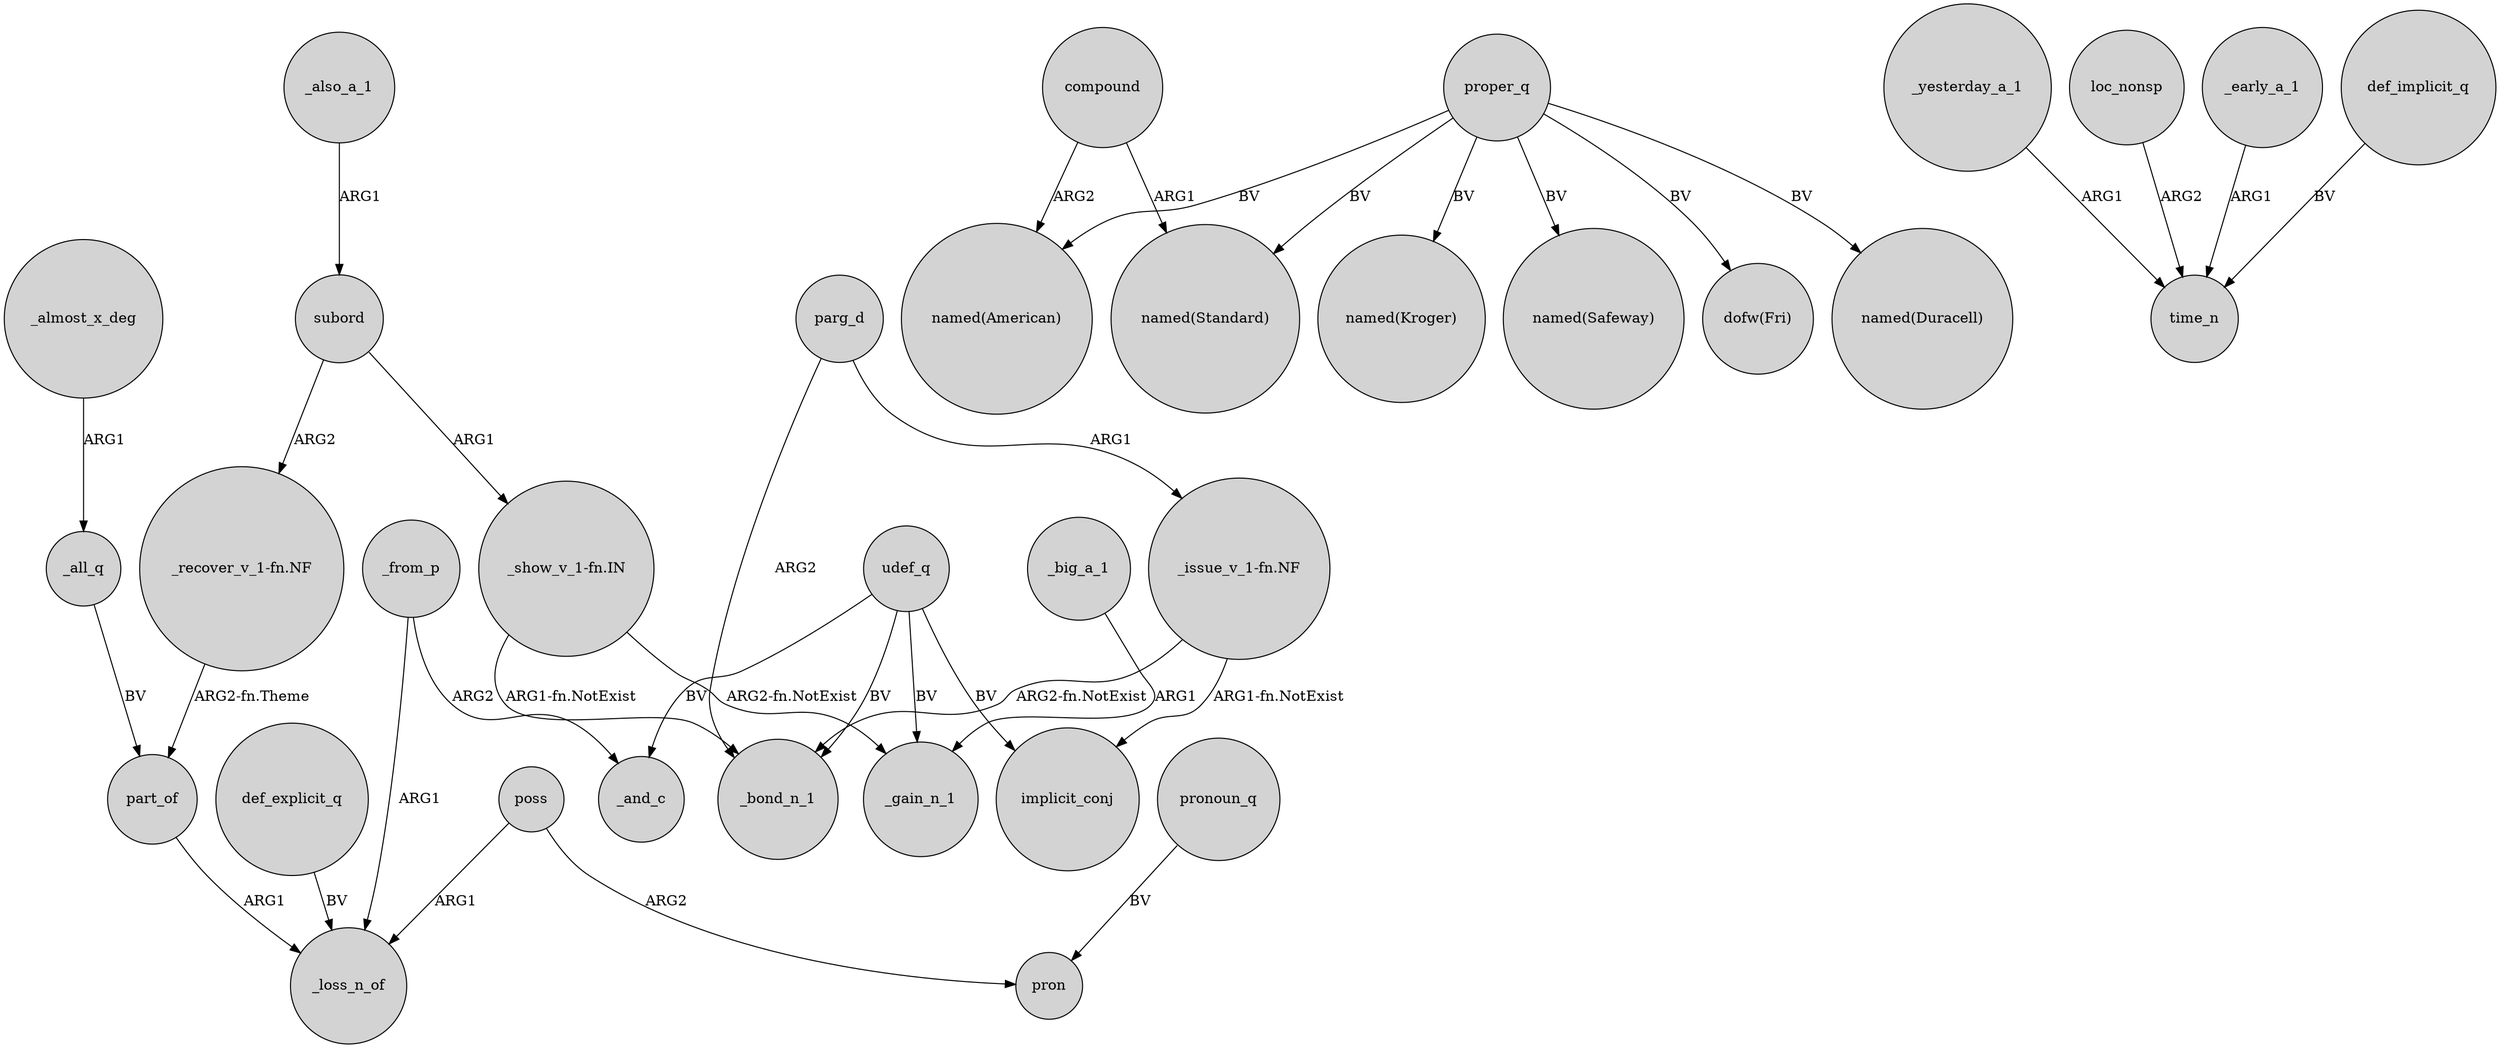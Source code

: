 digraph {
	node [shape=circle style=filled]
	part_of -> _loss_n_of [label=ARG1]
	subord -> "_show_v_1-fn.IN" [label=ARG1]
	_from_p -> _loss_n_of [label=ARG1]
	proper_q -> "dofw(Fri)" [label=BV]
	_yesterday_a_1 -> time_n [label=ARG1]
	_almost_x_deg -> _all_q [label=ARG1]
	_all_q -> part_of [label=BV]
	poss -> pron [label=ARG2]
	proper_q -> "named(American)" [label=BV]
	parg_d -> _bond_n_1 [label=ARG2]
	udef_q -> _gain_n_1 [label=BV]
	def_explicit_q -> _loss_n_of [label=BV]
	compound -> "named(Standard)" [label=ARG1]
	"_show_v_1-fn.IN" -> _bond_n_1 [label="ARG1-fn.NotExist"]
	proper_q -> "named(Standard)" [label=BV]
	poss -> _loss_n_of [label=ARG1]
	udef_q -> implicit_conj [label=BV]
	subord -> "_recover_v_1-fn.NF" [label=ARG2]
	compound -> "named(American)" [label=ARG2]
	loc_nonsp -> time_n [label=ARG2]
	"_issue_v_1-fn.NF" -> implicit_conj [label="ARG1-fn.NotExist"]
	pronoun_q -> pron [label=BV]
	udef_q -> _bond_n_1 [label=BV]
	parg_d -> "_issue_v_1-fn.NF" [label=ARG1]
	_big_a_1 -> _gain_n_1 [label=ARG1]
	"_issue_v_1-fn.NF" -> _bond_n_1 [label="ARG2-fn.NotExist"]
	_also_a_1 -> subord [label=ARG1]
	proper_q -> "named(Duracell)" [label=BV]
	proper_q -> "named(Kroger)" [label=BV]
	proper_q -> "named(Safeway)" [label=BV]
	"_recover_v_1-fn.NF" -> part_of [label="ARG2-fn.Theme"]
	_early_a_1 -> time_n [label=ARG1]
	"_show_v_1-fn.IN" -> _gain_n_1 [label="ARG2-fn.NotExist"]
	_from_p -> _and_c [label=ARG2]
	udef_q -> _and_c [label=BV]
	def_implicit_q -> time_n [label=BV]
}
